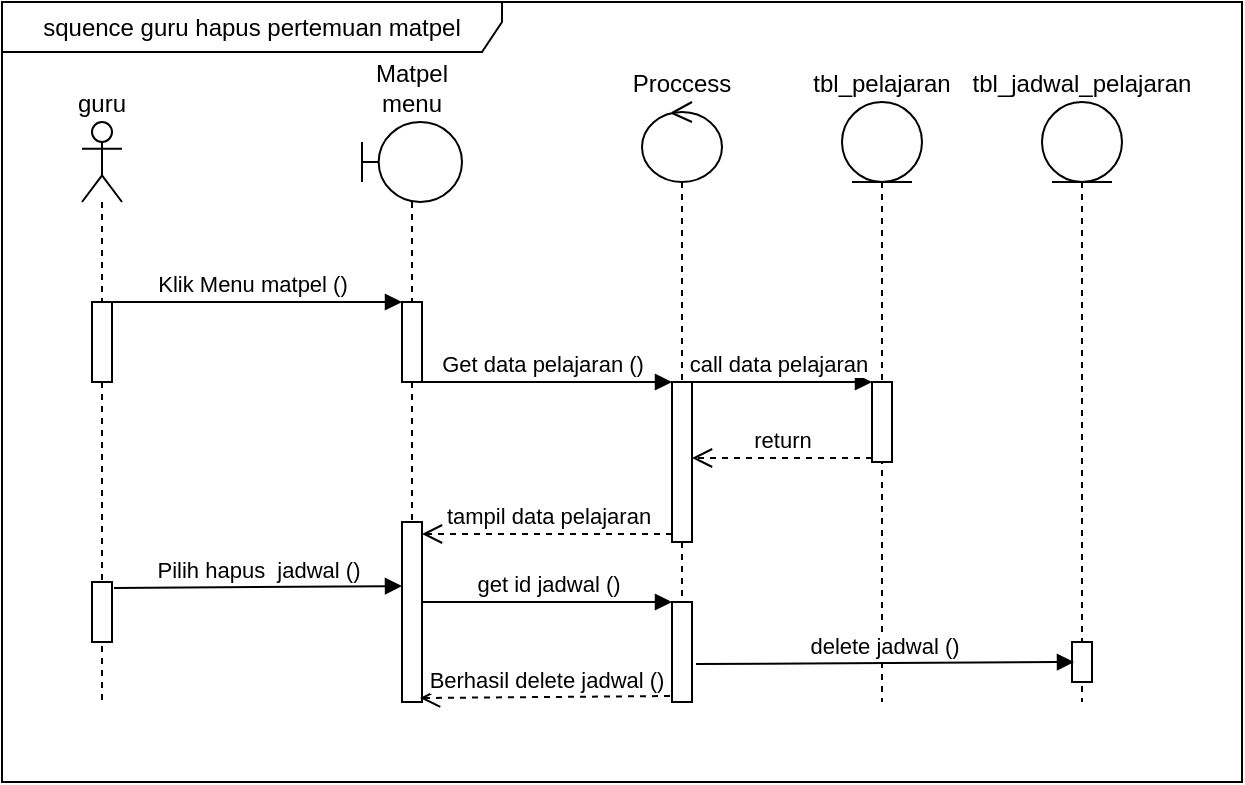 <mxfile version="17.4.2" type="device"><diagram id="YW04OZU-iOZI01nlNQxz" name="Page-1"><mxGraphModel dx="862" dy="553" grid="1" gridSize="10" guides="1" tooltips="1" connect="1" arrows="1" fold="1" page="1" pageScale="1" pageWidth="850" pageHeight="1100" math="0" shadow="0"><root><mxCell id="0"/><mxCell id="1" parent="0"/><mxCell id="RFjXHHfzHuAORrrQnQT8-1" value="Matpel menu" style="shape=umlLifeline;participant=umlBoundary;perimeter=lifelinePerimeter;whiteSpace=wrap;html=1;container=1;collapsible=0;recursiveResize=0;verticalAlign=bottom;spacingTop=36;outlineConnect=0;labelPosition=center;verticalLabelPosition=top;align=center;fontSize=12;" parent="1" vertex="1"><mxGeometry x="270" y="150" width="50" height="290" as="geometry"/></mxCell><mxCell id="gpz6towrVBmVh9Wy9PKK-2" value="" style="html=1;points=[];perimeter=orthogonalPerimeter;" parent="RFjXHHfzHuAORrrQnQT8-1" vertex="1"><mxGeometry x="20" y="90" width="10" height="40" as="geometry"/></mxCell><mxCell id="gpz6towrVBmVh9Wy9PKK-12" value="" style="html=1;points=[];perimeter=orthogonalPerimeter;" parent="RFjXHHfzHuAORrrQnQT8-1" vertex="1"><mxGeometry x="20" y="200" width="10" height="90" as="geometry"/></mxCell><mxCell id="RFjXHHfzHuAORrrQnQT8-4" value="Proccess" style="shape=umlLifeline;participant=umlControl;perimeter=lifelinePerimeter;whiteSpace=wrap;html=1;container=1;collapsible=0;recursiveResize=0;verticalAlign=bottom;spacingTop=36;outlineConnect=0;fontSize=12;labelPosition=center;verticalLabelPosition=top;align=center;" parent="1" vertex="1"><mxGeometry x="410" y="140" width="40" height="300" as="geometry"/></mxCell><mxCell id="gpz6towrVBmVh9Wy9PKK-5" value="" style="html=1;points=[];perimeter=orthogonalPerimeter;" parent="RFjXHHfzHuAORrrQnQT8-4" vertex="1"><mxGeometry x="15" y="140" width="10" height="80" as="geometry"/></mxCell><mxCell id="gpz6towrVBmVh9Wy9PKK-33" value="" style="html=1;points=[];perimeter=orthogonalPerimeter;" parent="RFjXHHfzHuAORrrQnQT8-4" vertex="1"><mxGeometry x="15" y="250" width="10" height="50" as="geometry"/></mxCell><mxCell id="RFjXHHfzHuAORrrQnQT8-8" value="tbl_pelajaran" style="shape=umlLifeline;participant=umlEntity;perimeter=lifelinePerimeter;whiteSpace=wrap;html=1;container=1;collapsible=0;recursiveResize=0;verticalAlign=bottom;spacingTop=36;outlineConnect=0;fontSize=12;labelPosition=center;verticalLabelPosition=top;align=center;" parent="1" vertex="1"><mxGeometry x="510" y="140" width="40" height="300" as="geometry"/></mxCell><mxCell id="gpz6towrVBmVh9Wy9PKK-9" value="" style="html=1;points=[];perimeter=orthogonalPerimeter;" parent="RFjXHHfzHuAORrrQnQT8-8" vertex="1"><mxGeometry x="15" y="140" width="10" height="40" as="geometry"/></mxCell><mxCell id="RFjXHHfzHuAORrrQnQT8-10" value="guru" style="shape=umlLifeline;participant=umlActor;perimeter=lifelinePerimeter;whiteSpace=wrap;html=1;container=1;collapsible=0;recursiveResize=0;verticalAlign=bottom;spacingTop=36;outlineConnect=0;fontSize=12;labelPosition=center;verticalLabelPosition=top;align=center;" parent="1" vertex="1"><mxGeometry x="130" y="150" width="20" height="290" as="geometry"/></mxCell><mxCell id="gpz6towrVBmVh9Wy9PKK-1" value="" style="html=1;points=[];perimeter=orthogonalPerimeter;" parent="RFjXHHfzHuAORrrQnQT8-10" vertex="1"><mxGeometry x="5" y="90" width="10" height="40" as="geometry"/></mxCell><mxCell id="gpz6towrVBmVh9Wy9PKK-31" value="" style="html=1;points=[];perimeter=orthogonalPerimeter;" parent="RFjXHHfzHuAORrrQnQT8-10" vertex="1"><mxGeometry x="5" y="230" width="10" height="30" as="geometry"/></mxCell><mxCell id="RFjXHHfzHuAORrrQnQT8-40" value="squence guru hapus pertemuan matpel" style="shape=umlFrame;whiteSpace=wrap;html=1;width=250;height=25;" parent="1" vertex="1"><mxGeometry x="90" y="90" width="620" height="390" as="geometry"/></mxCell><mxCell id="gpz6towrVBmVh9Wy9PKK-3" value="Klik Menu matpel ()" style="html=1;verticalAlign=bottom;endArrow=block;entryX=0;entryY=0;rounded=0;" parent="1" source="RFjXHHfzHuAORrrQnQT8-10" target="gpz6towrVBmVh9Wy9PKK-2" edge="1"><mxGeometry relative="1" as="geometry"><mxPoint x="190" y="240" as="sourcePoint"/></mxGeometry></mxCell><mxCell id="gpz6towrVBmVh9Wy9PKK-6" value="Get data pelajaran ()" style="html=1;verticalAlign=bottom;endArrow=block;entryX=0;entryY=0;rounded=0;" parent="1" source="RFjXHHfzHuAORrrQnQT8-1" target="gpz6towrVBmVh9Wy9PKK-5" edge="1"><mxGeometry relative="1" as="geometry"><mxPoint x="325" y="280" as="sourcePoint"/></mxGeometry></mxCell><mxCell id="gpz6towrVBmVh9Wy9PKK-11" value="return" style="html=1;verticalAlign=bottom;endArrow=open;dashed=1;endSize=8;exitX=0;exitY=0.95;rounded=0;" parent="1" source="gpz6towrVBmVh9Wy9PKK-9" target="gpz6towrVBmVh9Wy9PKK-5" edge="1"><mxGeometry relative="1" as="geometry"><mxPoint x="400" y="320" as="targetPoint"/></mxGeometry></mxCell><mxCell id="gpz6towrVBmVh9Wy9PKK-10" value="call data pelajaran" style="html=1;verticalAlign=bottom;endArrow=block;entryX=0;entryY=0;rounded=0;" parent="1" source="RFjXHHfzHuAORrrQnQT8-4" target="gpz6towrVBmVh9Wy9PKK-9" edge="1"><mxGeometry relative="1" as="geometry"><mxPoint x="455" y="280" as="sourcePoint"/></mxGeometry></mxCell><mxCell id="gpz6towrVBmVh9Wy9PKK-7" value="tampil data pelajaran" style="html=1;verticalAlign=bottom;endArrow=open;dashed=1;endSize=8;exitX=0;exitY=0.95;rounded=0;" parent="1" source="gpz6towrVBmVh9Wy9PKK-5" edge="1"><mxGeometry relative="1" as="geometry"><mxPoint x="300" y="356" as="targetPoint"/></mxGeometry></mxCell><mxCell id="gpz6towrVBmVh9Wy9PKK-19" value="tbl_jadwal_pelajaran" style="shape=umlLifeline;participant=umlEntity;perimeter=lifelinePerimeter;whiteSpace=wrap;html=1;container=1;collapsible=0;recursiveResize=0;verticalAlign=bottom;spacingTop=36;outlineConnect=0;fontSize=12;labelPosition=center;verticalLabelPosition=top;align=center;" parent="1" vertex="1"><mxGeometry x="610" y="140" width="40" height="300" as="geometry"/></mxCell><mxCell id="gpz6towrVBmVh9Wy9PKK-25" value="" style="html=1;points=[];perimeter=orthogonalPerimeter;" parent="gpz6towrVBmVh9Wy9PKK-19" vertex="1"><mxGeometry x="15" y="270" width="10" height="20" as="geometry"/></mxCell><mxCell id="gpz6towrVBmVh9Wy9PKK-23" value="Berhasil delete jadwal ()" style="html=1;verticalAlign=bottom;endArrow=open;dashed=1;endSize=8;rounded=0;exitX=-0.1;exitY=0.94;exitDx=0;exitDy=0;exitPerimeter=0;entryX=0.9;entryY=0.978;entryDx=0;entryDy=0;entryPerimeter=0;" parent="1" source="gpz6towrVBmVh9Wy9PKK-33" target="gpz6towrVBmVh9Wy9PKK-12" edge="1"><mxGeometry relative="1" as="geometry"><mxPoint x="300" y="550" as="targetPoint"/><mxPoint x="380" y="450" as="sourcePoint"/></mxGeometry></mxCell><mxCell id="gpz6towrVBmVh9Wy9PKK-26" value="delete jadwal ()" style="html=1;verticalAlign=bottom;endArrow=block;rounded=0;exitX=1.2;exitY=0.62;exitDx=0;exitDy=0;exitPerimeter=0;entryX=0.1;entryY=0.5;entryDx=0;entryDy=0;entryPerimeter=0;" parent="1" source="gpz6towrVBmVh9Wy9PKK-33" target="gpz6towrVBmVh9Wy9PKK-25" edge="1"><mxGeometry width="80" relative="1" as="geometry"><mxPoint x="440" y="500" as="sourcePoint"/><mxPoint x="600" y="421" as="targetPoint"/></mxGeometry></mxCell><mxCell id="gpz6towrVBmVh9Wy9PKK-32" value="Pilih hapus&amp;nbsp; jadwal ()" style="html=1;verticalAlign=bottom;endArrow=block;rounded=0;exitX=1.1;exitY=0.1;exitDx=0;exitDy=0;exitPerimeter=0;entryX=0;entryY=0.356;entryDx=0;entryDy=0;entryPerimeter=0;" parent="1" source="gpz6towrVBmVh9Wy9PKK-31" target="gpz6towrVBmVh9Wy9PKK-12" edge="1"><mxGeometry width="80" relative="1" as="geometry"><mxPoint x="170" y="380" as="sourcePoint"/><mxPoint x="250" y="380" as="targetPoint"/></mxGeometry></mxCell><mxCell id="gpz6towrVBmVh9Wy9PKK-34" value="get id jadwal ()" style="html=1;verticalAlign=bottom;endArrow=block;entryX=0;entryY=0;rounded=0;" parent="1" target="gpz6towrVBmVh9Wy9PKK-33" edge="1"><mxGeometry relative="1" as="geometry"><mxPoint x="300" y="390" as="sourcePoint"/></mxGeometry></mxCell></root></mxGraphModel></diagram></mxfile>